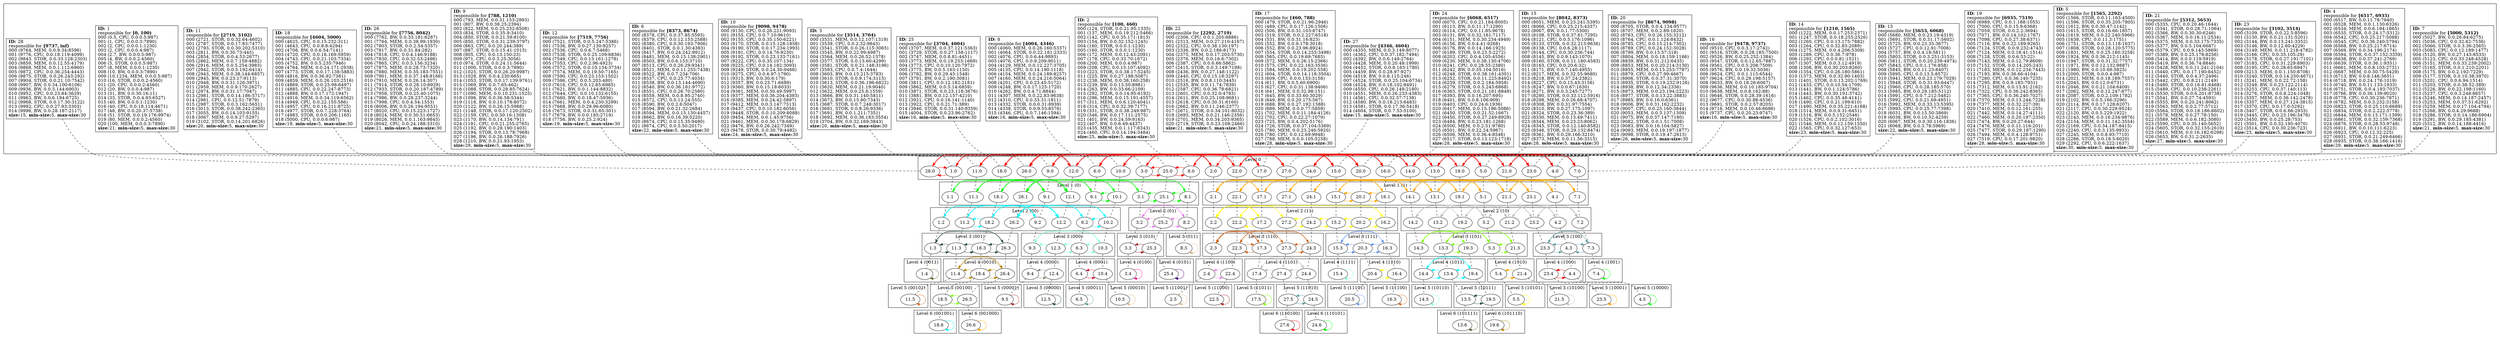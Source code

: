 strict
digraph SkipGraph {

	# vertical
	edge [dir=none style=dashed]
	subgraph {
		"1" -> "1.0" -> "1.1" -> "1.2" -> "1.3" -> "1.4"
		}
	subgraph {
		"2" -> "2.0" -> "2.1" -> "2.2" -> "2.3" -> "2.4" -> "2.5"
		}
	subgraph {
		"17" -> "17.0" -> "17.1" -> "17.2" -> "17.3" -> "17.4" -> "17.5"
		}
	subgraph {
		"9" -> "9.0" -> "9.1" -> "9.2" -> "9.3" -> "9.4" -> "9.5"
		}
	subgraph {
		"14" -> "14.0" -> "14.1" -> "14.2" -> "14.3" -> "14.4" -> "14.5"
		}
	subgraph {
		"5" -> "5.0" -> "5.1" -> "5.2" -> "5.3" -> "5.4" -> "5.5"
		}
	subgraph {
		"22" -> "22.0" -> "22.1" -> "22.2" -> "22.3" -> "22.4" -> "22.5"
		}
	subgraph {
		"11" -> "11.0" -> "11.1" -> "11.2" -> "11.3" -> "11.4" -> "11.5"
		}
	subgraph {
		"23" -> "23.0" -> "23.1" -> "23.2" -> "23.3" -> "23.4" -> "23.5"
		}
	subgraph {
		"3" -> "3.0" -> "3.1" -> "3.2" -> "3.3" -> "3.4"
		}
	subgraph {
		"25" -> "25.0" -> "25.1" -> "25.2" -> "25.3" -> "25.4"
		}
	subgraph {
		"8" -> "8.0" -> "8.1" -> "8.2" -> "8.3"
		}
	subgraph {
		"27" -> "27.0" -> "27.1" -> "27.2" -> "27.3" -> "27.4" -> "27.5" -> "27.6"
		}
	subgraph {
		"18" -> "18.0" -> "18.1" -> "18.2" -> "18.3" -> "18.4" -> "18.5" -> "18.6"
		}
	subgraph {
		"7" -> "7.0" -> "7.1" -> "7.2" -> "7.3" -> "7.4"
		}
	subgraph {
		"21" -> "21.0" -> "21.1" -> "21.2" -> "21.3" -> "21.4" -> "21.5"
		}
	subgraph {
		"13" -> "13.0" -> "13.1" -> "13.2" -> "13.3" -> "13.4" -> "13.5" -> "13.6"
		}
	subgraph {
		"24" -> "24.0" -> "24.1" -> "24.2" -> "24.3" -> "24.4" -> "24.5" -> "24.6"
		}
	subgraph {
		"4" -> "4.0" -> "4.1" -> "4.2" -> "4.3" -> "4.4" -> "4.5"
		}
	subgraph {
		"19" -> "19.0" -> "19.1" -> "19.2" -> "19.3" -> "19.4" -> "19.5" -> "19.6"
		}
	subgraph {
		"12" -> "12.0" -> "12.1" -> "12.2" -> "12.3" -> "12.4" -> "12.5"
		}
	subgraph {
		"26" -> "26.0" -> "26.1" -> "26.2" -> "26.3" -> "26.4" -> "26.5" -> "26.6"
		}
	subgraph {
		"15" -> "15.0" -> "15.1" -> "15.2" -> "15.3" -> "15.4"
		}
	subgraph {
		"6" -> "6.0" -> "6.1" -> "6.2" -> "6.3" -> "6.4" -> "6.5"
		}
	subgraph {
		"20" -> "20.0" -> "20.1" -> "20.2" -> "20.3" -> "20.4" -> "20.5"
		}
	subgraph {
		"10" -> "10.0" -> "10.1" -> "10.2" -> "10.3" -> "10.4" -> "10.5"
		}
	subgraph {
		"16" -> "16.0" -> "16.1" -> "16.2" -> "16.3" -> "16.4" -> "16.5"
		}
	subgraph {
		"28" -> "28.0"
		}

	# horizontal
	edge [dir=forward, style=solid]
	subgraph cluster_content {
		rank = same
		"1" [shape=box, label=
			<
				<B>ID:</B> 1<BR ALIGN="LEFT"/>
				responsible for <B>[0, 100)</B><BR ALIGN="LEFT"/>
				000 (0.5, CPU, 0.0.0.5:987)<BR ALIGN="LEFT"/>
				001 (1, CPU, 0.0.0.3:7890)<BR ALIGN="LEFT"/>
				002 (2, CPU, 0.0.0.1:1230)<BR ALIGN="LEFT"/>
				003 (2, CPU, 0.0.0.4:987)<BR ALIGN="LEFT"/>
				004 (2.7, BW, 0.0.0.5:987)<BR ALIGN="LEFT"/>
				005 (4, BW, 0.0.0.2:4560)<BR ALIGN="LEFT"/>
				006 (5, STOR, 0.0.0.5:987)<BR ALIGN="LEFT"/>
				007 (8, MEM, 0.0.0.1:1230)<BR ALIGN="LEFT"/>
				008 (10, BW, 0.0.0.3:7890)<BR ALIGN="LEFT"/>
				009 (10.1234, MEM, 0.0.0.5:987)<BR ALIGN="LEFT"/>
				010 (16, STOR, 0.0.0.2:4560)<BR ALIGN="LEFT"/>
				011 (20, CPU, 0.0.0.2:4560)<BR ALIGN="LEFT"/>
				012 (20, BW, 0.0.0.4:987)<BR ALIGN="LEFT"/>
				013 (31, BW, 0.0.30.16:11)<BR ALIGN="LEFT"/>
				014 (33, STOR, 0.0.4.93:6527)<BR ALIGN="LEFT"/>
				015 (40, BW, 0.0.0.1:1230)<BR ALIGN="LEFT"/>
				016 (40, CPU, 0.0.18.114:4671)<BR ALIGN="LEFT"/>
				017 (48, BW, 0.0.20.37:5738)<BR ALIGN="LEFT"/>
				018 (51, STOR, 0.0.19.176:9974)<BR ALIGN="LEFT"/>
				019 (80, MEM, 0.0.0.2:4560)<BR ALIGN="LEFT"/>
				020 (100, MEM, 0.0.0.3:7890)<BR ALIGN="LEFT"/>
			<B>size:</B>21, <B>min-size:</B>5, <B>max-size:</B>30<BR ALIGN="LEFT"/>			>]
		"2" [shape=box, label=
			<
				<B>ID:</B> 2<BR ALIGN="LEFT"/>
				responsible for <B>[100, 460)</B><BR ALIGN="LEFT"/>
				000 (124, STOR, 0.0.21.95:1335)<BR ALIGN="LEFT"/>
				001 (137, MEM, 0.0.19.212:5466)<BR ALIGN="LEFT"/>
				002 (142, CPU, 0.0.35.171:1813)<BR ALIGN="LEFT"/>
				003 (154, BW, 0.0.32.152:1245)<BR ALIGN="LEFT"/>
				004 (160, STOR, 0.0.0.1:1230)<BR ALIGN="LEFT"/>
				005 (160, STOR, 0.0.0.1:1230)<BR ALIGN="LEFT"/>
				006 (172, MEM, 0.0.12.43:2091)<BR ALIGN="LEFT"/>
				007 (178, CPU, 0.0.33.70:1672)<BR ALIGN="LEFT"/>
				008 (200, MEM, 0.0.0.4:987)<BR ALIGN="LEFT"/>
				009 (208, CPU, 0.0.15.107:4092)<BR ALIGN="LEFT"/>
				010 (223, STOR, 0.0.38.17:5245)<BR ALIGN="LEFT"/>
				011 (225, BW, 0.0.27.198:5087)<BR ALIGN="LEFT"/>
				012 (238, MEM, 0.0.38.160:258)<BR ALIGN="LEFT"/>
				013 (239, BW, 0.0.13.50:8981)<BR ALIGN="LEFT"/>
				014 (263, BW, 0.0.33.66:2109)<BR ALIGN="LEFT"/>
				015 (292, STOR, 0.0.14.95:6192)<BR ALIGN="LEFT"/>
				016 (296, MEM, 0.0.15.191:4557)<BR ALIGN="LEFT"/>
				017 (311, MEM, 0.0.6.120:4041)<BR ALIGN="LEFT"/>
				018 (314, CPU, 0.0.32.39:7177)<BR ALIGN="LEFT"/>
				019 (331, STOR, 0.0.38.249:987)<BR ALIGN="LEFT"/>
				020 (346, BW, 0.0.17.111:2575)<BR ALIGN="LEFT"/>
				021 (401, BW, 0.0.24.59:9163)<BR ALIGN="LEFT"/>
				022 (407, BW, 0.0.6.49:4437)<BR ALIGN="LEFT"/>
				023 (435, MEM, 0.0.1.117:8343)<BR ALIGN="LEFT"/>
				024 (460, CPU, 0.0.14.194:3484)<BR ALIGN="LEFT"/>
			<B>size:</B>25, <B>min-size:</B>5, <B>max-size:</B>30<BR ALIGN="LEFT"/>			>]
		"17" [shape=box, label=
			<
				<B>ID:</B> 17<BR ALIGN="LEFT"/>
				responsible for <B>[460, 788)</B><BR ALIGN="LEFT"/>
				000 (479, STOR, 0.0.21.96:2946)<BR ALIGN="LEFT"/>
				001 (489, CPU, 0.0.17.126:1506)<BR ALIGN="LEFT"/>
				002 (506, BW, 0.0.31.103:8747)<BR ALIGN="LEFT"/>
				003 (519, STOR, 0.0.2.227:6518)<BR ALIGN="LEFT"/>
				004 (531, BW, 0.0.31.16:823)<BR ALIGN="LEFT"/>
				005 (552, BW, 0.0.9.178:3018)<BR ALIGN="LEFT"/>
				006 (552, BW, 0.0.23.96:8924)<BR ALIGN="LEFT"/>
				007 (554, STOR, 0.0.14.253:3496)<BR ALIGN="LEFT"/>
				008 (565, CPU, 0.0.19.69:7685)<BR ALIGN="LEFT"/>
				009 (572, MEM, 0.0.26.15:2366)<BR ALIGN="LEFT"/>
				010 (575, CPU, 0.0.22.163:3536)<BR ALIGN="LEFT"/>
				011 (584, MEM, 0.0.19.202:558)<BR ALIGN="LEFT"/>
				012 (604, STOR, 0.0.14.118:3504)<BR ALIGN="LEFT"/>
				013 (609, CPU, 0.0.0.133:3158)<BR ALIGN="LEFT"/>
				014 (611, BW, 0.0.5.60:6900)<BR ALIGN="LEFT"/>
				015 (627, CPU, 0.0.31.138:9406)<BR ALIGN="LEFT"/>
				016 (641, MEM, 0.0.32.98:151)<BR ALIGN="LEFT"/>
				017 (645, BW, 0.0.33.60:3029)<BR ALIGN="LEFT"/>
				018 (649, BW, 0.0.20.175:567)<BR ALIGN="LEFT"/>
				019 (688, BW, 0.0.27.192:1588)<BR ALIGN="LEFT"/>
				020 (689, MEM, 0.0.0.77:5859)<BR ALIGN="LEFT"/>
				021 (702, MEM, 0.0.11.184:4126)<BR ALIGN="LEFT"/>
				022 (702, CPU, 0.0.22.27:1079)<BR ALIGN="LEFT"/>
				023 (725, BW, 0.0.4.202:5176)<BR ALIGN="LEFT"/>
				024 (726, STOR, 0.0.37.104:5369)<BR ALIGN="LEFT"/>
				025 (780, MEM, 0.0.23.246:5920)<BR ALIGN="LEFT"/>
				026 (780, CPU, 0.0.12.69:9948)<BR ALIGN="LEFT"/>
				027 (788, MEM, 0.0.0.105:5258)<BR ALIGN="LEFT"/>
			<B>size:</B>28, <B>min-size:</B>5, <B>max-size:</B>30<BR ALIGN="LEFT"/>			>]
		"9" [shape=box, label=
			<
				<B>ID:</B> 9<BR ALIGN="LEFT"/>
				responsible for <B>[788, 1210)</B><BR ALIGN="LEFT"/>
				000 (793, MEM, 0.0.31.153:2993)<BR ALIGN="LEFT"/>
				001 (807, BW, 0.0.38.25:2394)<BR ALIGN="LEFT"/>
				002 (822, MEM, 0.0.25.232:8508)<BR ALIGN="LEFT"/>
				003 (834, STOR, 0.0.35.9:3410)<BR ALIGN="LEFT"/>
				004 (850, STOR, 0.0.21.59:8100)<BR ALIGN="LEFT"/>
				005 (850, STOR, 0.0.31.239:3797)<BR ALIGN="LEFT"/>
				006 (863, CPU, 0.0.20.244:389)<BR ALIGN="LEFT"/>
				007 (887, STOR, 0.0.15.41:1015)<BR ALIGN="LEFT"/>
				008 (905, CPU, 0.0.13.150:23)<BR ALIGN="LEFT"/>
				009 (971, CPU, 0.0.3.25:3056)<BR ALIGN="LEFT"/>
				010 (974, STOR, 0.0.24.11:5644)<BR ALIGN="LEFT"/>
				011 (1000, STOR, 0.0.0.3:7890)<BR ALIGN="LEFT"/>
				012 (1025, STOR, 0.0.26.20:9987)<BR ALIGN="LEFT"/>
				013 (1028, BW, 0.0.4.230:665)<BR ALIGN="LEFT"/>
				014 (1053, STOR, 0.0.17.139:9761)<BR ALIGN="LEFT"/>
				015 (1069, BW, 0.0.7.65:462)<BR ALIGN="LEFT"/>
				016 (1088, STOR, 0.0.28.85:7624)<BR ALIGN="LEFT"/>
				017 (1090, MEM, 0.0.10.231:1525)<BR ALIGN="LEFT"/>
				018 (1096, BW, 0.0.36.58:5344)<BR ALIGN="LEFT"/>
				019 (1118, BW, 0.0.10.178:8072)<BR ALIGN="LEFT"/>
				020 (1122, BW, 0.0.26.15:5988)<BR ALIGN="LEFT"/>
				021 (1148, STOR, 0.0.17.120:2502)<BR ALIGN="LEFT"/>
				022 (1159, CPU, 0.0.30.16:1308)<BR ALIGN="LEFT"/>
				023 (1170, BW, 0.0.14.134:791)<BR ALIGN="LEFT"/>
				024 (1181, CPU, 0.0.21.255:2765)<BR ALIGN="LEFT"/>
				025 (1192, BW, 0.0.28.190:1403)<BR ALIGN="LEFT"/>
				026 (1194, STOR, 0.0.13.78:7968)<BR ALIGN="LEFT"/>
				027 (1196, BW, 0.0.26.188:7926)<BR ALIGN="LEFT"/>
				028 (1210, BW, 0.0.21.93:1953)<BR ALIGN="LEFT"/>
			<B>size:</B>29, <B>min-size:</B>5, <B>max-size:</B>30<BR ALIGN="LEFT"/>			>]
		"14" [shape=box, label=
			<
				<B>ID:</B> 14<BR ALIGN="LEFT"/>
				responsible for <B>[1210, 1565)</B><BR ALIGN="LEFT"/>
				000 (1222, MEM, 0.0.17.253:2371)<BR ALIGN="LEFT"/>
				001 (1247, STOR, 0.0.18.255:2526)<BR ALIGN="LEFT"/>
				002 (1260, CPU, 0.0.13.175:7882)<BR ALIGN="LEFT"/>
				003 (1264, CPU, 0.0.32.83:2089)<BR ALIGN="LEFT"/>
				004 (1275, MEM, 0.0.4.206:5309)<BR ALIGN="LEFT"/>
				005 (1289, CPU, 0.0.36.7:978)<BR ALIGN="LEFT"/>
				006 (1293, CPU, 0.0.0.81:1521)<BR ALIGN="LEFT"/>
				007 (1307, MEM, 0.0.3.12:4919)<BR ALIGN="LEFT"/>
				008 (1308, BW, 0.0.30.203:8260)<BR ALIGN="LEFT"/>
				009 (1354, CPU, 0.0.26.180:5861)<BR ALIGN="LEFT"/>
				010 (1373, MEM, 0.0.32.90:1403)<BR ALIGN="LEFT"/>
				011 (1401, STOR, 0.0.13.202:1769)<BR ALIGN="LEFT"/>
				012 (1433, CPU, 0.0.10.54:1709)<BR ALIGN="LEFT"/>
				013 (1441, BW, 0.0.1.124:5786)<BR ALIGN="LEFT"/>
				014 (1443, BW, 0.0.30.191:3742)<BR ALIGN="LEFT"/>
				015 (1462, CPU, 0.0.35.48:4141)<BR ALIGN="LEFT"/>
				016 (1490, CPU, 0.0.21.199:610)<BR ALIGN="LEFT"/>
				017 (1490, MEM, 0.0.35.221:4168)<BR ALIGN="LEFT"/>
				018 (1514, MEM, 0.0.9.31:6451)<BR ALIGN="LEFT"/>
				019 (1516, BW, 0.0.5.152:2546)<BR ALIGN="LEFT"/>
				020 (1526, CPU, 0.0.2.102:3016)<BR ALIGN="LEFT"/>
				021 (1546, MEM, 0.0.12.159:1550)<BR ALIGN="LEFT"/>
				022 (1565, CPU, 0.0.32.127:653)<BR ALIGN="LEFT"/>
			<B>size:</B>23, <B>min-size:</B>5, <B>max-size:</B>30<BR ALIGN="LEFT"/>			>]
		"5" [shape=box, label=
			<
				<B>ID:</B> 5<BR ALIGN="LEFT"/>
				responsible for <B>[1565, 2292)</B><BR ALIGN="LEFT"/>
				000 (1566, STOR, 0.0.11.163:4500)<BR ALIGN="LEFT"/>
				001 (1596, STOR, 0.0.35.205:7805)<BR ALIGN="LEFT"/>
				002 (1612, BW, 0.0.30.47:1142)<BR ALIGN="LEFT"/>
				003 (1615, STOR, 0.0.16.66:1857)<BR ALIGN="LEFT"/>
				004 (1619, MEM, 0.0.22.240:5966)<BR ALIGN="LEFT"/>
				005 (1638, CPU, 0.0.11.3:1751)<BR ALIGN="LEFT"/>
				006 (1751, STOR, 0.0.13.118:1637)<BR ALIGN="LEFT"/>
				007 (1808, STOR, 0.0.28.120:5775)<BR ALIGN="LEFT"/>
				008 (1831, MEM, 0.0.25.180:3258)<BR ALIGN="LEFT"/>
				009 (1924, BW, 0.0.36.212:1145)<BR ALIGN="LEFT"/>
				010 (1947, STOR, 0.0.31.32:7757)<BR ALIGN="LEFT"/>
				011 (1971, BW, 0.0.12.132:9887)<BR ALIGN="LEFT"/>
				012 (1980, BW, 0.0.10.68:5825)<BR ALIGN="LEFT"/>
				013 (2000, STOR, 0.0.0.4:987)<BR ALIGN="LEFT"/>
				014 (2021, MEM, 0.0.18.189:7557)<BR ALIGN="LEFT"/>
				015 (2045, BW, 0.0.12.0:6731)<BR ALIGN="LEFT"/>
				016 (2046, BW, 0.0.21.104:6409)<BR ALIGN="LEFT"/>
				017 (2062, MEM, 0.0.12.247:877)<BR ALIGN="LEFT"/>
				018 (2087, STOR, 0.0.2.109:1782)<BR ALIGN="LEFT"/>
				019 (2102, BW, 0.0.5.166:3296)<BR ALIGN="LEFT"/>
				020 (2114, BW, 0.0.17.128:6207)<BR ALIGN="LEFT"/>
				021 (2117, CPU, 0.0.30.229:9524)<BR ALIGN="LEFT"/>
				022 (2120, BW, 0.0.5.229:1922)<BR ALIGN="LEFT"/>
				023 (2143, MEM, 0.0.16.234:9876)<BR ALIGN="LEFT"/>
				024 (2154, MEM, 0.0.11.142:3554)<BR ALIGN="LEFT"/>
				025 (2169, CPU, 0.0.34.187:8415)<BR ALIGN="LEFT"/>
				026 (2240, CPU, 0.0.3.135:9933)<BR ALIGN="LEFT"/>
				027 (2245, MEM, 0.0.8.93:7710)<BR ALIGN="LEFT"/>
				028 (2286, STOR, 0.0.18.5:6020)<BR ALIGN="LEFT"/>
				029 (2292, CPU, 0.0.6.222:1637)<BR ALIGN="LEFT"/>
			<B>size:</B>30, <B>min-size:</B>5, <B>max-size:</B>30<BR ALIGN="LEFT"/>			>]
		"22" [shape=box, label=
			<
				<B>ID:</B> 22<BR ALIGN="LEFT"/>
				responsible for <B>[2292, 2719)</B><BR ALIGN="LEFT"/>
				000 (2306, CPU, 0.0.1.205:8886)<BR ALIGN="LEFT"/>
				001 (2313, MEM, 0.0.27.210:4167)<BR ALIGN="LEFT"/>
				002 (2322, CPU, 0.0.38.130:197)<BR ALIGN="LEFT"/>
				003 (2336, BW, 0.0.2.186:8173)<BR ALIGN="LEFT"/>
				004 (2375, MEM, 0.0.17.203:5730)<BR ALIGN="LEFT"/>
				005 (2376, MEM, 0.0.16.6:7302)<BR ALIGN="LEFT"/>
				006 (2387, CPU, 0.0.6.66:5862)<BR ALIGN="LEFT"/>
				007 (2415, STOR, 0.0.3.149:7198)<BR ALIGN="LEFT"/>
				008 (2436, BW, 0.0.27.148:1122)<BR ALIGN="LEFT"/>
				009 (2440, CPU, 0.0.15.18:3297)<BR ALIGN="LEFT"/>
				010 (2516, BW, 0.0.8.110:3445)<BR ALIGN="LEFT"/>
				011 (2535, BW, 0.0.11.74:7839)<BR ALIGN="LEFT"/>
				012 (2587, CPU, 0.0.36.78:6821)<BR ALIGN="LEFT"/>
				013 (2601, CPU, 0.0.32.0:4783)<BR ALIGN="LEFT"/>
				014 (2611, BW, 0.0.25.108:9681)<BR ALIGN="LEFT"/>
				015 (2618, CPU, 0.0.30.31:6160)<BR ALIGN="LEFT"/>
				016 (2662, BW, 0.0.11.246:2377)<BR ALIGN="LEFT"/>
				017 (2671, STOR, 0.0.34.101:8032)<BR ALIGN="LEFT"/>
				018 (2693, MEM, 0.0.21.146:2356)<BR ALIGN="LEFT"/>
				019 (2701, MEM, 0.0.34.203:9365)<BR ALIGN="LEFT"/>
				020 (2719, STOR, 0.0.23.108:2466)<BR ALIGN="LEFT"/>
			<B>size:</B>21, <B>min-size:</B>5, <B>max-size:</B>30<BR ALIGN="LEFT"/>			>]
		"11" [shape=box, label=
			<
				<B>ID:</B> 11<BR ALIGN="LEFT"/>
				responsible for <B>[2719, 3102)</B><BR ALIGN="LEFT"/>
				000 (2721, STOR, 0.0.32.64:4602)<BR ALIGN="LEFT"/>
				001 (2787, STOR, 0.0.17.83:7477)<BR ALIGN="LEFT"/>
				002 (2793, STOR, 0.0.30.202:5310)<BR ALIGN="LEFT"/>
				003 (2811, BW, 0.0.30.73:445)<BR ALIGN="LEFT"/>
				004 (2854, STOR, 0.0.4.53:2677)<BR ALIGN="LEFT"/>
				005 (2862, MEM, 0.0.7.159:4882)<BR ALIGN="LEFT"/>
				006 (2916, MEM, 0.0.5.254:3983)<BR ALIGN="LEFT"/>
				007 (2942, STOR, 0.0.5.192:6414)<BR ALIGN="LEFT"/>
				008 (2943, MEM, 0.0.38.144:6857)<BR ALIGN="LEFT"/>
				009 (2945, BW, 0.0.23.17:9113)<BR ALIGN="LEFT"/>
				010 (2948, BW, 0.0.31.126:3971)<BR ALIGN="LEFT"/>
				011 (2959, MEM, 0.0.9.170:2627)<BR ALIGN="LEFT"/>
				012 (2974, BW, 0.0.31.17:7047)<BR ALIGN="LEFT"/>
				013 (2981, STOR, 0.0.14.186:5717)<BR ALIGN="LEFT"/>
				014 (2981, CPU, 0.0.12.51:7879)<BR ALIGN="LEFT"/>
				015 (2987, STOR, 0.0.3.162:5651)<BR ALIGN="LEFT"/>
				016 (3013, STOR, 0.0.38.242:2365)<BR ALIGN="LEFT"/>
				017 (3055, BW, 0.0.14.103:9155)<BR ALIGN="LEFT"/>
				018 (3067, MEM, 0.0.9.27:5297)<BR ALIGN="LEFT"/>
				019 (3102, STOR, 0.0.14.201:6826)<BR ALIGN="LEFT"/>
			<B>size:</B>20, <B>min-size:</B>5, <B>max-size:</B>30<BR ALIGN="LEFT"/>			>]
		"23" [shape=box, label=
			<
				<B>ID:</B> 23<BR ALIGN="LEFT"/>
				responsible for <B>[3102, 3514)</B><BR ALIGN="LEFT"/>
				000 (3109, STOR, 0.0.22.5:8596)<BR ALIGN="LEFT"/>
				001 (3130, BW, 0.0.21.131:5201)<BR ALIGN="LEFT"/>
				002 (3144, BW, 0.0.13.241:3352)<BR ALIGN="LEFT"/>
				003 (3146, BW, 0.0.12.60:4229)<BR ALIGN="LEFT"/>
				004 (3149, MEM, 0.0.11.218:4782)<BR ALIGN="LEFT"/>
				005 (3166, CPU, 0.0.35.105:29)<BR ALIGN="LEFT"/>
				006 (3178, STOR, 0.0.27.191:7101)<BR ALIGN="LEFT"/>
				007 (3183, CPU, 0.0.31.229:8903)<BR ALIGN="LEFT"/>
				008 (3195, CPU, 0.0.28.65:6947)<BR ALIGN="LEFT"/>
				009 (3213, MEM, 0.0.1.150:8706)<BR ALIGN="LEFT"/>
				010 (3240, STOR, 0.0.14.250:4671)<BR ALIGN="LEFT"/>
				011 (3241, MEM, 0.0.22.72:158)<BR ALIGN="LEFT"/>
				012 (3248, BW, 0.0.23.122:2114)<BR ALIGN="LEFT"/>
				013 (3253, CPU, 0.0.37.140:113)<BR ALIGN="LEFT"/>
				014 (3276, STOR, 0.0.8.224:1048)<BR ALIGN="LEFT"/>
				015 (3357, MEM, 0.0.36.142:2478)<BR ALIGN="LEFT"/>
				016 (3357, MEM, 0.0.27.124:3815)<BR ALIGN="LEFT"/>
				017 (3370, CPU, 0.0.17.0:5292)<BR ALIGN="LEFT"/>
				018 (3407, STOR, 0.0.6.66:2933)<BR ALIGN="LEFT"/>
				019 (3445, CPU, 0.0.23.196:3476)<BR ALIGN="LEFT"/>
				020 (3450, BW, 0.0.25.28:753)<BR ALIGN="LEFT"/>
				021 (3501, BW, 0.0.32.195:4070)<BR ALIGN="LEFT"/>
				022 (3514, CPU, 0.0.30.236:723)<BR ALIGN="LEFT"/>
			<B>size:</B>23, <B>min-size:</B>5, <B>max-size:</B>30<BR ALIGN="LEFT"/>			>]
		"3" [shape=box, label=
			<
				<B>ID:</B> 3<BR ALIGN="LEFT"/>
				responsible for <B>[3514, 3704)</B><BR ALIGN="LEFT"/>
				000 (3531, MEM, 0.0.12.107:1319)<BR ALIGN="LEFT"/>
				001 (3539, CPU, 0.0.2.32:9843)<BR ALIGN="LEFT"/>
				002 (3541, STOR, 0.0.26.115:3065)<BR ALIGN="LEFT"/>
				003 (3545, BW, 0.0.22.99:4987)<BR ALIGN="LEFT"/>
				004 (3564, MEM, 0.0.26.52:1378)<BR ALIGN="LEFT"/>
				005 (3577, STOR, 0.0.13.60:4299)<BR ALIGN="LEFT"/>
				006 (3581, STOR, 0.0.21.148:3196)<BR ALIGN="LEFT"/>
				007 (3593, CPU, 0.0.7.4:1644)<BR ALIGN="LEFT"/>
				008 (3603, BW, 0.0.15.215:3783)<BR ALIGN="LEFT"/>
				009 (3610, STOR, 0.0.9.174:3115)<BR ALIGN="LEFT"/>
				010 (3613, STOR, 0.0.36.196:6822)<BR ALIGN="LEFT"/>
				011 (3620, MEM, 0.0.21.19:9040)<BR ALIGN="LEFT"/>
				012 (3622, MEM, 0.0.25.8:1559)<BR ALIGN="LEFT"/>
				013 (3666, BW, 0.0.31.140:5811)<BR ALIGN="LEFT"/>
				014 (3673, BW, 0.0.15.80:7343)<BR ALIGN="LEFT"/>
				015 (3687, STOR, 0.0.7.248:3017)<BR ALIGN="LEFT"/>
				016 (3691, STOR, 0.0.8.26:9336)<BR ALIGN="LEFT"/>
				017 (3691, BW, 0.0.1.211:7351)<BR ALIGN="LEFT"/>
				018 (3692, MEM, 0.0.36.183:3554)<BR ALIGN="LEFT"/>
				019 (3704, BW, 0.0.32.169:3843)<BR ALIGN="LEFT"/>
			<B>size:</B>20, <B>min-size:</B>5, <B>max-size:</B>30<BR ALIGN="LEFT"/>			>]
		"25" [shape=box, label=
			<
				<B>ID:</B> 25<BR ALIGN="LEFT"/>
				responsible for <B>[3704, 4004)</B><BR ALIGN="LEFT"/>
				000 (3707, MEM, 0.0.37.121:5363)<BR ALIGN="LEFT"/>
				001 (3729, STOR, 0.0.27.158:1117)<BR ALIGN="LEFT"/>
				002 (3747, MEM, 0.0.8.81:4451)<BR ALIGN="LEFT"/>
				003 (3773, MEM, 0.0.19.253:1669)<BR ALIGN="LEFT"/>
				004 (3773, CPU, 0.0.10.120:7972)<BR ALIGN="LEFT"/>
				005 (3775, BW, 0.0.5.163:1150)<BR ALIGN="LEFT"/>
				006 (3782, BW, 0.0.29.45:1548)<BR ALIGN="LEFT"/>
				007 (3791, BW, 0.0.2.190:3081)<BR ALIGN="LEFT"/>
				008 (3811, CPU, 0.0.12.182:2181)<BR ALIGN="LEFT"/>
				009 (3862, MEM, 0.0.5.14:6859)<BR ALIGN="LEFT"/>
				010 (3871, STOR, 0.0.23.118:3676)<BR ALIGN="LEFT"/>
				011 (3881, BW, 0.0.12.157:4210)<BR ALIGN="LEFT"/>
				012 (3921, CPU, 0.0.16.141:1140)<BR ALIGN="LEFT"/>
				013 (3922, CPU, 0.0.21.71:389)<BR ALIGN="LEFT"/>
				014 (3946, STOR, 0.0.31.140:9359)<BR ALIGN="LEFT"/>
				015 (4004, STOR, 0.0.23.96:2762)<BR ALIGN="LEFT"/>
			<B>size:</B>16, <B>min-size:</B>5, <B>max-size:</B>30<BR ALIGN="LEFT"/>			>]
		"8" [shape=box, label=
			<
				<B>ID:</B> 8<BR ALIGN="LEFT"/>
				responsible for <B>[4004, 4346)</B><BR ALIGN="LEFT"/>
				000 (4060, MEM, 0.0.26.160:5337)<BR ALIGN="LEFT"/>
				001 (4064, STOR, 0.0.22.181:2333)<BR ALIGN="LEFT"/>
				002 (4076, CPU, 0.0.6.44:9893)<BR ALIGN="LEFT"/>
				003 (4076, CPU, 0.0.9.209:9011)<BR ALIGN="LEFT"/>
				004 (4129, MEM, 0.0.12.227:3705)<BR ALIGN="LEFT"/>
				005 (4135, CPU, 0.0.14.190:1118)<BR ALIGN="LEFT"/>
				006 (4154, MEM, 0.0.24.189:8257)<BR ALIGN="LEFT"/>
				007 (4160, MEM, 0.0.24.216:5064)<BR ALIGN="LEFT"/>
				008 (4201, CPU, 0.0.23.45:5172)<BR ALIGN="LEFT"/>
				009 (4248, BW, 0.0.17.125:1720)<BR ALIGN="LEFT"/>
				010 (4262, BW, 0.0.4.71:8844)<BR ALIGN="LEFT"/>
				011 (4307, MEM, 0.0.22.83:9638)<BR ALIGN="LEFT"/>
				012 (4310, CPU, 0.0.33.31:1811)<BR ALIGN="LEFT"/>
				013 (4332, STOR, 0.0.0.31:8939)<BR ALIGN="LEFT"/>
				014 (4338, STOR, 0.0.9.55:8576)<BR ALIGN="LEFT"/>
				015 (4346, CPU, 0.0.7.146:1594)<BR ALIGN="LEFT"/>
			<B>size:</B>16, <B>min-size:</B>5, <B>max-size:</B>30<BR ALIGN="LEFT"/>			>]
		"27" [shape=box, label=
			<
				<B>ID:</B> 27<BR ALIGN="LEFT"/>
				responsible for <B>[4346, 4604)</B><BR ALIGN="LEFT"/>
				000 (4355, MEM, 0.0.3.149:8077)<BR ALIGN="LEFT"/>
				001 (4362, CPU, 0.0.37.182:7494)<BR ALIGN="LEFT"/>
				002 (4392, BW, 0.0.6.149:2764)<BR ALIGN="LEFT"/>
				003 (4428, MEM, 0.0.20.48:1999)<BR ALIGN="LEFT"/>
				004 (4452, STOR, 0.0.8.163:1780)<BR ALIGN="LEFT"/>
				005 (4459, BW, 0.0.28.97:927)<BR ALIGN="LEFT"/>
				006 (4519, BW, 0.0.8.115:246)<BR ALIGN="LEFT"/>
				007 (4524, STOR, 0.0.25.104:6734)<BR ALIGN="LEFT"/>
				008 (4524, BW, 0.0.18.102:8491)<BR ALIGN="LEFT"/>
				009 (4550, CPU, 0.0.26.149:2180)<BR ALIGN="LEFT"/>
				010 (4551, MEM, 0.0.26.233:4383)<BR ALIGN="LEFT"/>
				011 (4561, CPU, 0.0.32.57:7138)<BR ALIGN="LEFT"/>
				012 (4580, BW, 0.0.18.213:6483)<BR ALIGN="LEFT"/>
				013 (4581, STOR, 0.0.17.36:5418)<BR ALIGN="LEFT"/>
				014 (4604, STOR, 0.0.7.53:5100)<BR ALIGN="LEFT"/>
			<B>size:</B>15, <B>min-size:</B>5, <B>max-size:</B>30<BR ALIGN="LEFT"/>			>]
		"18" [shape=box, label=
			<
				<B>ID:</B> 18<BR ALIGN="LEFT"/>
				responsible for <B>[4604, 5000)</B><BR ALIGN="LEFT"/>
				000 (4625, CPU, 0.0.15.232:311)<BR ALIGN="LEFT"/>
				001 (4643, CPU, 0.0.8.8:4294)<BR ALIGN="LEFT"/>
				002 (4708, BW, 0.0.6.54:7141)<BR ALIGN="LEFT"/>
				003 (4720, CPU, 0.0.16.169:5959)<BR ALIGN="LEFT"/>
				004 (4743, CPU, 0.0.21.103:7334)<BR ALIGN="LEFT"/>
				005 (4752, BW, 0.0.5.235:7946)<BR ALIGN="LEFT"/>
				006 (4764, MEM, 0.0.24.171:2938)<BR ALIGN="LEFT"/>
				007 (4773, STOR, 0.0.17.138:5883)<BR ALIGN="LEFT"/>
				008 (4816, BW, 0.0.36.92:7381)<BR ALIGN="LEFT"/>
				009 (4859, MEM, 0.0.26.103:2516)<BR ALIGN="LEFT"/>
				010 (4869, STOR, 0.0.25.98:6497)<BR ALIGN="LEFT"/>
				011 (4885, CPU, 0.0.22.247:8773)<BR ALIGN="LEFT"/>
				012 (4888, BW, 0.0.17.172:1947)<BR ALIGN="LEFT"/>
				013 (4916, MEM, 0.0.34.119:6562)<BR ALIGN="LEFT"/>
				014 (4949, CPU, 0.0.22.155:586)<BR ALIGN="LEFT"/>
				015 (4957, CPU, 0.0.16.211:8725)<BR ALIGN="LEFT"/>
				016 (4977, STOR, 0.0.7.228:3764)<BR ALIGN="LEFT"/>
				017 (4983, STOR, 0.0.0.206:1165)<BR ALIGN="LEFT"/>
				018 (5000, CPU, 0.0.0.6:987)<BR ALIGN="LEFT"/>
			<B>size:</B>19, <B>min-size:</B>5, <B>max-size:</B>30<BR ALIGN="LEFT"/>			>]
		"7" [shape=box, label=
			<
				<B>ID:</B> 7<BR ALIGN="LEFT"/>
				responsible for <B>[5000, 5312)</B><BR ALIGN="LEFT"/>
				000 (5027, BW, 0.0.26.84:6275)<BR ALIGN="LEFT"/>
				001 (5036, CPU, 0.0.32.62:7536)<BR ALIGN="LEFT"/>
				002 (5066, STOR, 0.0.3.36:2565)<BR ALIGN="LEFT"/>
				003 (5083, CPU, 0.0.12.189:1477)<BR ALIGN="LEFT"/>
				004 (5120, BW, 0.0.27.143:8533)<BR ALIGN="LEFT"/>
				005 (5123, CPU, 0.0.33.248:4528)<BR ALIGN="LEFT"/>
				006 (5151, MEM, 0.0.33.239:2002)<BR ALIGN="LEFT"/>
				007 (5165, STOR, 0.0.1.210:2201)<BR ALIGN="LEFT"/>
				008 (5175, BW, 0.0.2.192:7229)<BR ALIGN="LEFT"/>
				009 (5177, STOR, 0.0.10.38:3970)<BR ALIGN="LEFT"/>
				010 (5201, CPU, 0.0.6.94:1514)<BR ALIGN="LEFT"/>
				011 (5203, STOR, 0.0.38.52:389)<BR ALIGN="LEFT"/>
				012 (5226, BW, 0.0.22.198:1160)<BR ALIGN="LEFT"/>
				013 (5237, CPU, 0.0.3.248:8657)<BR ALIGN="LEFT"/>
				014 (5246, MEM, 0.0.14.187:2457)<BR ALIGN="LEFT"/>
				015 (5253, MEM, 0.0.37.51:6292)<BR ALIGN="LEFT"/>
				016 (5259, MEM, 0.0.17.104:4794)<BR ALIGN="LEFT"/>
				017 (5268, BW, 0.0.4.29:9688)<BR ALIGN="LEFT"/>
				018 (5286, STOR, 0.0.14.186:6904)<BR ALIGN="LEFT"/>
				019 (5291, BW, 0.0.29.185:4381)<BR ALIGN="LEFT"/>
				020 (5312, BW, 0.0.14.188:4416)<BR ALIGN="LEFT"/>
			<B>size:</B>21, <B>min-size:</B>5, <B>max-size:</B>30<BR ALIGN="LEFT"/>			>]
		"21" [shape=box, label=
			<
				<B>ID:</B> 21<BR ALIGN="LEFT"/>
				responsible for <B>[5312, 5653)</B><BR ALIGN="LEFT"/>
				000 (5335, CPU, 0.0.20.46:1644)<BR ALIGN="LEFT"/>
				001 (5341, STOR, 0.0.28.71:1064)<BR ALIGN="LEFT"/>
				002 (5366, BW, 0.0.30.30:6246)<BR ALIGN="LEFT"/>
				003 (5367, MEM, 0.0.16.11:2534)<BR ALIGN="LEFT"/>
				004 (5375, MEM, 0.0.33.175:7335)<BR ALIGN="LEFT"/>
				005 (5377, BW, 0.0.5.104:6687)<BR ALIGN="LEFT"/>
				006 (5379, CPU, 0.0.9.143:5869)<BR ALIGN="LEFT"/>
				007 (5389, BW, 0.0.25.178:8256)<BR ALIGN="LEFT"/>
				008 (5414, BW, 0.0.0.119:5919)<BR ALIGN="LEFT"/>
				009 (5419, BW, 0.0.36.74:8846)<BR ALIGN="LEFT"/>
				010 (5428, MEM, 0.0.11.241:2104)<BR ALIGN="LEFT"/>
				011 (5440, CPU, 0.0.17.190:8452)<BR ALIGN="LEFT"/>
				012 (5440, STOR, 0.0.4.37:2496)<BR ALIGN="LEFT"/>
				013 (5442, CPU, 0.0.8.211:2149)<BR ALIGN="LEFT"/>
				014 (5480, STOR, 0.0.16.81:6468)<BR ALIGN="LEFT"/>
				015 (5489, CPU, 0.0.10.238:2261)<BR ALIGN="LEFT"/>
				016 (5530, STOR, 0.0.6.201:8738)<BR ALIGN="LEFT"/>
				017 (5541, BW, 0.0.27.74:4593)<BR ALIGN="LEFT"/>
				018 (5555, BW, 0.0.20.241:8062)<BR ALIGN="LEFT"/>
				019 (5563, MEM, 0.0.2.77:5712)<BR ALIGN="LEFT"/>
				020 (5564, STOR, 0.0.18.186:8602)<BR ALIGN="LEFT"/>
				021 (5578, MEM, 0.0.27.78:150)<BR ALIGN="LEFT"/>
				022 (5589, MEM, 0.0.6.182:3080)<BR ALIGN="LEFT"/>
				023 (5590, CPU, 0.0.35.140:5652)<BR ALIGN="LEFT"/>
				024 (5605, STOR, 0.0.32.155:2610)<BR ALIGN="LEFT"/>
				025 (5610, MEM, 0.0.16.182:6298)<BR ALIGN="LEFT"/>
				026 (5653, BW, 0.0.31.2:2635)<BR ALIGN="LEFT"/>
			<B>size:</B>27, <B>min-size:</B>5, <B>max-size:</B>30<BR ALIGN="LEFT"/>			>]
		"13" [shape=box, label=
			<
				<B>ID:</B> 13<BR ALIGN="LEFT"/>
				responsible for <B>[5653, 6068)</B><BR ALIGN="LEFT"/>
				000 (5680, MEM, 0.0.23.19:4319)<BR ALIGN="LEFT"/>
				001 (5691, STOR, 0.0.31.17:5602)<BR ALIGN="LEFT"/>
				002 (5725, BW, 0.0.23.35:3677)<BR ALIGN="LEFT"/>
				003 (5727, CPU, 0.0.12.91:7006)<BR ALIGN="LEFT"/>
				004 (5757, BW, 0.0.4.18:5811)<BR ALIGN="LEFT"/>
				005 (5803, STOR, 0.0.3.251:3153)<BR ALIGN="LEFT"/>
				006 (5811, STOR, 0.0.20.239:4974)<BR ALIGN="LEFT"/>
				007 (5843, CPU, 0.0.1.176:858)<BR ALIGN="LEFT"/>
				008 (5845, BW, 0.0.11.23:8407)<BR ALIGN="LEFT"/>
				009 (5895, CPU, 0.0.13.5:8572)<BR ALIGN="LEFT"/>
				010 (5941, MEM, 0.0.23.179:7029)<BR ALIGN="LEFT"/>
				011 (5948, STOR, 0.0.31.93:6447)<BR ALIGN="LEFT"/>
				012 (5960, CPU, 0.0.28.185:570)<BR ALIGN="LEFT"/>
				013 (5985, BW, 0.0.29.185:5112)<BR ALIGN="LEFT"/>
				014 (5991, CPU, 0.0.7.212:5482)<BR ALIGN="LEFT"/>
				015 (5992, CPU, 0.0.21.69:4951)<BR ALIGN="LEFT"/>
				016 (5992, MEM, 0.0.33.13:5395)<BR ALIGN="LEFT"/>
				017 (5993, CPU, 0.0.25.77:7398)<BR ALIGN="LEFT"/>
				018 (6031, BW, 0.0.15.50:3869)<BR ALIGN="LEFT"/>
				019 (6038, BW, 0.0.10.52:4259)<BR ALIGN="LEFT"/>
				020 (6067, MEM, 0.0.30.116:1836)<BR ALIGN="LEFT"/>
				021 (6068, BW, 0.0.3.78:5969)<BR ALIGN="LEFT"/>
			<B>size:</B>22, <B>min-size:</B>5, <B>max-size:</B>30<BR ALIGN="LEFT"/>			>]
		"24" [shape=box, label=
			<
				<B>ID:</B> 24<BR ALIGN="LEFT"/>
				responsible for <B>[6068, 6517)</B><BR ALIGN="LEFT"/>
				000 (6070, CPU, 0.0.21.184:8005)<BR ALIGN="LEFT"/>
				001 (6113, BW, 0.0.11.17:1290)<BR ALIGN="LEFT"/>
				002 (6114, CPU, 0.0.11.85:9678)<BR ALIGN="LEFT"/>
				003 (6131, BW, 0.0.32.161:7117)<BR ALIGN="LEFT"/>
				004 (6151, MEM, 0.0.30.234:4949)<BR ALIGN="LEFT"/>
				005 (6156, BW, 0.0.4.41:9268)<BR ALIGN="LEFT"/>
				006 (6176, BW, 0.0.14.166:1925)<BR ALIGN="LEFT"/>
				007 (6189, STOR, 0.0.23.5:2272)<BR ALIGN="LEFT"/>
				008 (6203, CPU, 0.0.4.105:4556)<BR ALIGN="LEFT"/>
				009 (6230, MEM, 0.0.38.130:4706)<BR ALIGN="LEFT"/>
				010 (6241, CPU, 0.0.28.55:2380)<BR ALIGN="LEFT"/>
				011 (6242, BW, 0.0.35.104:5016)<BR ALIGN="LEFT"/>
				012 (6248, STOR, 0.0.38.161:4301)<BR ALIGN="LEFT"/>
				013 (6252, STOR, 0.0.11.225:8492)<BR ALIGN="LEFT"/>
				014 (6259, STOR, 0.0.2.184:5958)<BR ALIGN="LEFT"/>
				015 (6279, STOR, 0.0.5.243:6868)<BR ALIGN="LEFT"/>
				016 (6363, STOR, 0.0.21.161:8849)<BR ALIGN="LEFT"/>
				017 (6393, BW, 0.0.16.207:695)<BR ALIGN="LEFT"/>
				018 (6401, BW, 0.0.8.106:909)<BR ALIGN="LEFT"/>
				019 (6403, CPU, 0.0.24.6:1936)<BR ALIGN="LEFT"/>
				020 (6417, MEM, 0.0.15.196:5086)<BR ALIGN="LEFT"/>
				021 (6450, STOR, 0.0.21.52:1667)<BR ALIGN="LEFT"/>
				022 (6450, STOR, 0.0.27.249:8929)<BR ALIGN="LEFT"/>
				023 (6484, BW, 0.0.23.181:1268)<BR ALIGN="LEFT"/>
				024 (6500, MEM, 0.0.2.51:9780)<BR ALIGN="LEFT"/>
				025 (6501, BW, 0.0.22.24:5967)<BR ALIGN="LEFT"/>
				026 (6506, MEM, 0.0.36.4:8546)<BR ALIGN="LEFT"/>
				027 (6517, STOR, 0.0.13.123:1718)<BR ALIGN="LEFT"/>
			<B>size:</B>28, <B>min-size:</B>5, <B>max-size:</B>30<BR ALIGN="LEFT"/>			>]
		"4" [shape=box, label=
			<
				<B>ID:</B> 4<BR ALIGN="LEFT"/>
				responsible for <B>[6517, 6935)</B><BR ALIGN="LEFT"/>
				000 (6517, BW, 0.0.11.78:7940)<BR ALIGN="LEFT"/>
				001 (6528, MEM, 0.0.1.130:6326)<BR ALIGN="LEFT"/>
				002 (6534, MEM, 0.0.6.194:1865)<BR ALIGN="LEFT"/>
				003 (6535, STOR, 0.0.24.17:5312)<BR ALIGN="LEFT"/>
				004 (6542, CPU, 0.0.25.217:5088)<BR ALIGN="LEFT"/>
				005 (6545, CPU, 0.0.36.240:5794)<BR ALIGN="LEFT"/>
				006 (6568, BW, 0.0.25.217:6714)<BR ALIGN="LEFT"/>
				007 (6569, BW, 0.0.34.196:2174)<BR ALIGN="LEFT"/>
				008 (6594, STOR, 0.0.37.152:3359)<BR ALIGN="LEFT"/>
				009 (6638, BW, 0.0.37.241:2769)<BR ALIGN="LEFT"/>
				010 (6639, STOR, 0.0.36.1:9351)<BR ALIGN="LEFT"/>
				011 (6661, MEM, 0.0.8.103:2731)<BR ALIGN="LEFT"/>
				012 (6687, MEM, 0.0.30.75:5429)<BR ALIGN="LEFT"/>
				013 (6713, BW, 0.0.8.146:3651)<BR ALIGN="LEFT"/>
				014 (6718, BW, 0.0.24.176:1019)<BR ALIGN="LEFT"/>
				015 (6740, BW, 0.0.11.133:1933)<BR ALIGN="LEFT"/>
				016 (6751, STOR, 0.0.4.193:7037)<BR ALIGN="LEFT"/>
				017 (6766, BW, 0.0.36.139:9020)<BR ALIGN="LEFT"/>
				018 (6778, CPU, 0.0.30.236:7871)<BR ALIGN="LEFT"/>
				019 (6782, MEM, 0.0.3.232:3158)<BR ALIGN="LEFT"/>
				020 (6823, STOR, 0.0.25.110:6689)<BR ALIGN="LEFT"/>
				021 (6834, STOR, 0.0.2.222:5778)<BR ALIGN="LEFT"/>
				022 (6844, MEM, 0.0.13.171:1399)<BR ALIGN="LEFT"/>
				023 (6861, STOR, 0.0.32.159:7368)<BR ALIGN="LEFT"/>
				024 (6876, STOR, 0.0.28.53:9748)<BR ALIGN="LEFT"/>
				025 (6911, BW, 0.0.10.111:6223)<BR ALIGN="LEFT"/>
				026 (6923, CPU, 0.0.12.32:225)<BR ALIGN="LEFT"/>
				027 (6931, STOR, 0.0.21.249:6466)<BR ALIGN="LEFT"/>
				028 (6935, STOR, 0.0.38.166:1416)<BR ALIGN="LEFT"/>
			<B>size:</B>29, <B>min-size:</B>5, <B>max-size:</B>30<BR ALIGN="LEFT"/>			>]
		"19" [shape=box, label=
			<
				<B>ID:</B> 19<BR ALIGN="LEFT"/>
				responsible for <B>[6935, 7519)</B><BR ALIGN="LEFT"/>
				000 (6989, CPU, 0.0.1.188:1055)<BR ALIGN="LEFT"/>
				001 (7000, CPU, 0.0.15.9:6368)<BR ALIGN="LEFT"/>
				002 (7059, STOR, 0.0.2.2:3694)<BR ALIGN="LEFT"/>
				003 (7071, BW, 0.0.14.102:1767)<BR ALIGN="LEFT"/>
				004 (7098, CPU, 0.0.27.38:6371)<BR ALIGN="LEFT"/>
				005 (7116, BW, 0.0.22.189:9265)<BR ALIGN="LEFT"/>
				006 (7124, STOR, 0.0.9.232:4743)<BR ALIGN="LEFT"/>
				007 (7124, MEM, 0.0.18.41:1514)<BR ALIGN="LEFT"/>
				008 (7128, STOR, 0.0.6.53:22)<BR ALIGN="LEFT"/>
				009 (7143, MEM, 0.0.12.79:8609)<BR ALIGN="LEFT"/>
				010 (7152, STOR, 0.0.14.205:243)<BR ALIGN="LEFT"/>
				011 (7183, MEM, 0.0.12.234:7443)<BR ALIGN="LEFT"/>
				012 (7193, BW, 0.0.36.66:4104)<BR ALIGN="LEFT"/>
				013 (7280, CPU, 0.0.36.140:7235)<BR ALIGN="LEFT"/>
				014 (7295, BW, 0.0.9.183:7931)<BR ALIGN="LEFT"/>
				015 (7312, MEM, 0.0.13.91:2162)<BR ALIGN="LEFT"/>
				016 (7322, CPU, 0.0.36.242:8365)<BR ALIGN="LEFT"/>
				017 (7365, CPU, 0.0.36.240:7027)<BR ALIGN="LEFT"/>
				018 (7370, MEM, 0.0.13.244:7228)<BR ALIGN="LEFT"/>
				019 (7377, MEM, 0.0.32.227:39)<BR ALIGN="LEFT"/>
				020 (7410, MEM, 0.0.12.161:255)<BR ALIGN="LEFT"/>
				021 (7442, MEM, 0.0.14.27:4111)<BR ALIGN="LEFT"/>
				022 (7460, MEM, 0.0.20.197:2350)<BR ALIGN="LEFT"/>
				023 (7474, BW, 0.0.20.27:644)<BR ALIGN="LEFT"/>
				024 (7476, MEM, 0.0.11.116:201)<BR ALIGN="LEFT"/>
				025 (7477, STOR, 0.0.29.187:1290)<BR ALIGN="LEFT"/>
				026 (7494, MEM, 0.0.4.128:9751)<BR ALIGN="LEFT"/>
				027 (7519, CPU, 0.0.17.201:9820)<BR ALIGN="LEFT"/>
			<B>size:</B>28, <B>min-size:</B>5, <B>max-size:</B>30<BR ALIGN="LEFT"/>			>]
		"12" [shape=box, label=
			<
				<B>ID:</B> 12<BR ALIGN="LEFT"/>
				responsible for <B>[7519, 7756)</B><BR ALIGN="LEFT"/>
				000 (7521, STOR, 0.0.5.247:5386)<BR ALIGN="LEFT"/>
				001 (7536, BW, 0.0.27.130:9257)<BR ALIGN="LEFT"/>
				002 (7536, CPU, 0.0.6.7:5468)<BR ALIGN="LEFT"/>
				003 (7538, STOR, 0.0.25.109:6836)<BR ALIGN="LEFT"/>
				004 (7549, CPU, 0.0.13.161:1278)<BR ALIGN="LEFT"/>
				005 (7553, CPU, 0.0.2.96:4923)<BR ALIGN="LEFT"/>
				006 (7572, STOR, 0.0.10.134:3734)<BR ALIGN="LEFT"/>
				007 (7574, MEM, 0.0.19.50:7165)<BR ALIGN="LEFT"/>
				008 (7590, CPU, 0.0.23.153:1502)<BR ALIGN="LEFT"/>
				009 (7596, CPU, 0.0.5.203:480)<BR ALIGN="LEFT"/>
				010 (7616, CPU, 0.0.12.85:6985)<BR ALIGN="LEFT"/>
				011 (7621, BW, 0.0.1.144:8832)<BR ALIGN="LEFT"/>
				012 (7644, CPU, 0.0.10.132:6155)<BR ALIGN="LEFT"/>
				013 (7660, BW, 0.0.18.47:5936)<BR ALIGN="LEFT"/>
				014 (7661, MEM, 0.0.4.230:3299)<BR ALIGN="LEFT"/>
				015 (7668, BW, 0.0.29.96:6080)<BR ALIGN="LEFT"/>
				016 (7673, STOR, 0.0.31.65:301)<BR ALIGN="LEFT"/>
				017 (7679, BW, 0.0.0.185:2719)<BR ALIGN="LEFT"/>
				018 (7756, BW, 0.0.25.2:924)<BR ALIGN="LEFT"/>
			<B>size:</B>19, <B>min-size:</B>5, <B>max-size:</B>30<BR ALIGN="LEFT"/>			>]
		"26" [shape=box, label=
			<
				<B>ID:</B> 26<BR ALIGN="LEFT"/>
				responsible for <B>[7756, 8042)</B><BR ALIGN="LEFT"/>
				000 (7762, BW, 0.0.33.181:6287)<BR ALIGN="LEFT"/>
				001 (7764, MEM, 0.0.38.99:1930)<BR ALIGN="LEFT"/>
				002 (7803, STOR, 0.0.2.54:5357)<BR ALIGN="LEFT"/>
				003 (7817, BW, 0.0.31.84:282)<BR ALIGN="LEFT"/>
				004 (7818, CPU, 0.0.4.146:9188)<BR ALIGN="LEFT"/>
				005 (7830, CPU, 0.0.32.53:2496)<BR ALIGN="LEFT"/>
				006 (7865, CPU, 0.0.5.156:3234)<BR ALIGN="LEFT"/>
				007 (7875, MEM, 0.0.28.73:7320)<BR ALIGN="LEFT"/>
				008 (7880, MEM, 0.0.35.183:7551)<BR ALIGN="LEFT"/>
				009 (7901, MEM, 0.0.37.148:8166)<BR ALIGN="LEFT"/>
				010 (7910, MEM, 0.0.26.14:307)<BR ALIGN="LEFT"/>
				011 (7914, STOR, 0.0.28.10:8929)<BR ALIGN="LEFT"/>
				012 (7933, STOR, 0.0.20.187:4789)<BR ALIGN="LEFT"/>
				013 (7958, STOR, 0.0.25.40:1075)<BR ALIGN="LEFT"/>
				014 (7986, BW, 0.0.28.237:3244)<BR ALIGN="LEFT"/>
				015 (7998, CPU, 0.0.4.54:1553)<BR ALIGN="LEFT"/>
				016 (8006, BW, 0.0.26.194:9551)<BR ALIGN="LEFT"/>
				017 (8020, CPU, 0.0.15.223:1727)<BR ALIGN="LEFT"/>
				018 (8024, MEM, 0.0.30.51:6653)<BR ALIGN="LEFT"/>
				019 (8026, MEM, 0.0.1.163:9845)<BR ALIGN="LEFT"/>
				020 (8042, CPU, 0.0.24.188:3310)<BR ALIGN="LEFT"/>
			<B>size:</B>21, <B>min-size:</B>5, <B>max-size:</B>30<BR ALIGN="LEFT"/>			>]
		"15" [shape=box, label=
			<
				<B>ID:</B> 15<BR ALIGN="LEFT"/>
				responsible for <B>[8042, 8373)</B><BR ALIGN="LEFT"/>
				000 (8051, MEM, 0.0.23.241:5395)<BR ALIGN="LEFT"/>
				001 (8066, CPU, 0.0.25.215:4337)<BR ALIGN="LEFT"/>
				002 (8067, BW, 0.0.1.77:5300)<BR ALIGN="LEFT"/>
				003 (8108, STOR, 0.0.37.61:7295)<BR ALIGN="LEFT"/>
				004 (8121, CPU, 0.0.5.176:1096)<BR ALIGN="LEFT"/>
				005 (8133, STOR, 0.0.32.213:9636)<BR ALIGN="LEFT"/>
				006 (8138, CPU, 0.0.6.28:1117)<BR ALIGN="LEFT"/>
				007 (8144, CPU, 0.0.30.236:744)<BR ALIGN="LEFT"/>
				008 (8145, BW, 0.0.9.143:1070)<BR ALIGN="LEFT"/>
				009 (8160, STOR, 0.0.11.180:4583)<BR ALIGN="LEFT"/>
				010 (8163, CPU, 0.0.20.6:32)<BR ALIGN="LEFT"/>
				011 (8171, BW, 0.0.7.140:4955)<BR ALIGN="LEFT"/>
				012 (8217, MEM, 0.0.32.55:9680)<BR ALIGN="LEFT"/>
				013 (8218, BW, 0.0.37.24:2382)<BR ALIGN="LEFT"/>
				014 (8227, CPU, 0.0.15.43:3156)<BR ALIGN="LEFT"/>
				015 (8247, BW, 0.0.0.67:1630)<BR ALIGN="LEFT"/>
				016 (8271, BW, 0.0.3.245:7277)<BR ALIGN="LEFT"/>
				017 (8290, STOR, 0.0.33.112:5916)<BR ALIGN="LEFT"/>
				018 (8298, MEM, 0.0.26.68:4707)<BR ALIGN="LEFT"/>
				019 (8308, BW, 0.0.31.97:7554)<BR ALIGN="LEFT"/>
				020 (8310, BW, 0.0.27.175:1097)<BR ALIGN="LEFT"/>
				021 (8324, STOR, 0.0.23.36:389)<BR ALIGN="LEFT"/>
				022 (8330, MEM, 0.0.13.49:7411)<BR ALIGN="LEFT"/>
				023 (8344, MEM, 0.0.23.23:8062)<BR ALIGN="LEFT"/>
				024 (8345, STOR, 0.0.12.140:8582)<BR ALIGN="LEFT"/>
				025 (8346, STOR, 0.0.29.132:8474)<BR ALIGN="LEFT"/>
				026 (8361, BW, 0.0.29.166:3210)<BR ALIGN="LEFT"/>
				027 (8373, MEM, 0.0.11.56:3315)<BR ALIGN="LEFT"/>
			<B>size:</B>28, <B>min-size:</B>5, <B>max-size:</B>30<BR ALIGN="LEFT"/>			>]
		"6" [shape=box, label=
			<
				<B>ID:</B> 6<BR ALIGN="LEFT"/>
				responsible for <B>[8373, 8674)</B><BR ALIGN="LEFT"/>
				000 (8378, CPU, 0.0.37.85:5593)<BR ALIGN="LEFT"/>
				001 (8379, CPU, 0.0.12.153:2588)<BR ALIGN="LEFT"/>
				002 (8380, CPU, 0.0.30.193:7906)<BR ALIGN="LEFT"/>
				003 (8401, STOR, 0.0.1.30:4383)<BR ALIGN="LEFT"/>
				004 (8417, BW, 0.0.24.242:9912)<BR ALIGN="LEFT"/>
				005 (8481, MEM, 0.0.15.138:2901)<BR ALIGN="LEFT"/>
				006 (8503, BW, 0.0.6.153:3710)<BR ALIGN="LEFT"/>
				007 (8513, CPU, 0.0.26.29:9341)<BR ALIGN="LEFT"/>
				008 (8521, MEM, 0.0.11.255:7438)<BR ALIGN="LEFT"/>
				009 (8522, BW, 0.0.7.234:706)<BR ALIGN="LEFT"/>
				010 (8537, CPU, 0.0.25.77:4034)<BR ALIGN="LEFT"/>
				011 (8538, BW, 0.0.13.144:4690)<BR ALIGN="LEFT"/>
				012 (8540, BW, 0.0.36.181:9772)<BR ALIGN="LEFT"/>
				013 (8551, CPU, 0.0.26.70:2580)<BR ALIGN="LEFT"/>
				014 (8559, MEM, 0.0.8.95:2740)<BR ALIGN="LEFT"/>
				015 (8572, CPU, 0.0.13.24:555)<BR ALIGN="LEFT"/>
				016 (8590, BW, 0.0.2.6:5047)<BR ALIGN="LEFT"/>
				017 (8594, BW, 0.0.21.32:2684)<BR ALIGN="LEFT"/>
				018 (8594, MEM, 0.0.15.130:4457)<BR ALIGN="LEFT"/>
				019 (8662, BW, 0.0.16.39:5220)<BR ALIGN="LEFT"/>
				020 (8674, CPU, 0.0.15.35:9490)<BR ALIGN="LEFT"/>
				021 (8674, CPU, 0.0.5.50:2017)<BR ALIGN="LEFT"/>
			<B>size:</B>22, <B>min-size:</B>5, <B>max-size:</B>30<BR ALIGN="LEFT"/>			>]
		"20" [shape=box, label=
			<
				<B>ID:</B> 20<BR ALIGN="LEFT"/>
				responsible for <B>[8674, 9098)</B><BR ALIGN="LEFT"/>
				000 (8705, STOR, 0.0.4.134:9577)<BR ALIGN="LEFT"/>
				001 (8707, MEM, 0.0.2.89:1620)<BR ALIGN="LEFT"/>
				002 (8763, CPU, 0.0.26.155:3212)<BR ALIGN="LEFT"/>
				003 (8764, CPU, 0.0.1.124:8432)<BR ALIGN="LEFT"/>
				004 (8785, CPU, 0.0.15.214:7302)<BR ALIGN="LEFT"/>
				005 (8789, CPU, 0.0.24.152:3028)<BR ALIGN="LEFT"/>
				006 (8799, BW, 0.0.13.57:318)<BR ALIGN="LEFT"/>
				007 (8804, MEM, 0.0.18.159:1166)<BR ALIGN="LEFT"/>
				008 (8839, BW, 0.0.31.212:6435)<BR ALIGN="LEFT"/>
				009 (8853, MEM, 0.0.20.214:3130)<BR ALIGN="LEFT"/>
				010 (8855, MEM, 0.0.15.253:7787)<BR ALIGN="LEFT"/>
				011 (8879, CPU, 0.0.27.99:4667)<BR ALIGN="LEFT"/>
				012 (8906, STOR, 0.0.37.31:3070)<BR ALIGN="LEFT"/>
				013 (8935, STOR, 0.0.19.232:9126)<BR ALIGN="LEFT"/>
				014 (8938, BW, 0.0.12.34:2336)<BR ALIGN="LEFT"/>
				015 (8973, MEM, 0.0.23.194:2223)<BR ALIGN="LEFT"/>
				016 (8977, STOR, 0.0.13.22:3883)<BR ALIGN="LEFT"/>
				017 (8985, BW, 0.0.16.0:6361)<BR ALIGN="LEFT"/>
				018 (9006, BW, 0.0.31.162:2232)<BR ALIGN="LEFT"/>
				019 (9007, CPU, 0.0.25.160:3844)<BR ALIGN="LEFT"/>
				020 (9053, MEM, 0.0.3.137:1309)<BR ALIGN="LEFT"/>
				021 (9075, BW, 0.0.37.147:7180)<BR ALIGN="LEFT"/>
				022 (9082, STOR, 0.0.1.51:7008)<BR ALIGN="LEFT"/>
				023 (9083, BW, 0.0.16.104:5827)<BR ALIGN="LEFT"/>
				024 (9093, MEM, 0.0.19.197:1877)<BR ALIGN="LEFT"/>
				025 (9098, STOR, 0.0.19.47:2615)<BR ALIGN="LEFT"/>
			<B>size:</B>26, <B>min-size:</B>5, <B>max-size:</B>30<BR ALIGN="LEFT"/>			>]
		"10" [shape=box, label=
			<
				<B>ID:</B> 10<BR ALIGN="LEFT"/>
				responsible for <B>[9098, 9478)</B><BR ALIGN="LEFT"/>
				000 (9130, CPU, 0.0.26.221:9093)<BR ALIGN="LEFT"/>
				001 (9155, CPU, 0.0.7.10:9610)<BR ALIGN="LEFT"/>
				002 (9155, CPU, 0.0.35.150:6221)<BR ALIGN="LEFT"/>
				003 (9170, STOR, 0.0.15.128:1858)<BR ALIGN="LEFT"/>
				004 (9190, STOR, 0.0.17.234:1993)<BR ALIGN="LEFT"/>
				005 (9191, CPU, 0.0.14.76:9230)<BR ALIGN="LEFT"/>
				006 (9192, STOR, 0.0.23.133:7161)<BR ALIGN="LEFT"/>
				007 (9222, CPU, 0.0.35.107:134)<BR ALIGN="LEFT"/>
				008 (9225, CPU, 0.0.14.182:3093)<BR ALIGN="LEFT"/>
				009 (9249, STOR, 0.0.24.30:9466)<BR ALIGN="LEFT"/>
				010 (9275, CPU, 0.0.6.97:1790)<BR ALIGN="LEFT"/>
				011 (9315, BW, 0.0.30.6:179)<BR ALIGN="LEFT"/>
				012 (9357, BW, 0.0.23.71:6689)<BR ALIGN="LEFT"/>
				013 (9360, BW, 0.0.15.18:6033)<BR ALIGN="LEFT"/>
				014 (9361, MEM, 0.0.30.49:5997)<BR ALIGN="LEFT"/>
				015 (9377, MEM, 0.0.36.204:4393)<BR ALIGN="LEFT"/>
				016 (9385, MEM, 0.0.24.42:5897)<BR ALIGN="LEFT"/>
				017 (9412, MEM, 0.0.3.147:7513)<BR ALIGN="LEFT"/>
				018 (9437, CPU, 0.0.10.182:6056)<BR ALIGN="LEFT"/>
				019 (9448, STOR, 0.0.10.209:8088)<BR ALIGN="LEFT"/>
				020 (9454, MEM, 0.0.1.45:9756)<BR ALIGN="LEFT"/>
				021 (9461, MEM, 0.0.30.178:6829)<BR ALIGN="LEFT"/>
				022 (9476, BW, 0.0.26.242:7349)<BR ALIGN="LEFT"/>
				023 (9478, STOR, 0.0.30.79:4482)<BR ALIGN="LEFT"/>
			<B>size:</B>24, <B>min-size:</B>5, <B>max-size:</B>30<BR ALIGN="LEFT"/>			>]
		"16" [shape=box, label=
			<
				<B>ID:</B> 16<BR ALIGN="LEFT"/>
				responsible for <B>[9478, 9737)</B><BR ALIGN="LEFT"/>
				000 (9510, CPU, 0.0.3.17:2742)<BR ALIGN="LEFT"/>
				001 (9516, STOR, 0.0.28.185:7500)<BR ALIGN="LEFT"/>
				002 (9526, BW, 0.0.25.252:1384)<BR ALIGN="LEFT"/>
				003 (9547, STOR, 0.0.12.65:7887)<BR ALIGN="LEFT"/>
				004 (9561, CPU, 0.0.5.208:7509)<BR ALIGN="LEFT"/>
				005 (9576, BW, 0.0.19.32:5036)<BR ALIGN="LEFT"/>
				006 (9624, CPU, 0.0.1.115:6544)<BR ALIGN="LEFT"/>
				007 (9624, CPU, 0.0.29.198:5157)<BR ALIGN="LEFT"/>
				008 (9633, BW, 0.0.18.26:6067)<BR ALIGN="LEFT"/>
				009 (9636, MEM, 0.0.10.185:9704)<BR ALIGN="LEFT"/>
				010 (9638, MEM, 0.0.8.162:88)<BR ALIGN="LEFT"/>
				011 (9646, STOR, 0.0.28.39:1616)<BR ALIGN="LEFT"/>
				012 (9677, CPU, 0.0.30.88:4536)<BR ALIGN="LEFT"/>
				013 (9691, STOR, 0.0.2.57:8205)<BR ALIGN="LEFT"/>
				014 (9716, MEM, 0.0.10.46:6686)<BR ALIGN="LEFT"/>
				015 (9737, CPU, 0.0.20.23:9747)<BR ALIGN="LEFT"/>
			<B>size:</B>16, <B>min-size:</B>5, <B>max-size:</B>30<BR ALIGN="LEFT"/>			>]
		"28" [shape=box, label=
			<
				<B>ID:</B> 28<BR ALIGN="LEFT"/>
				responsible for <B>[9737, inf)</B><BR ALIGN="LEFT"/>
				000 (9764, MEM, 0.0.9.34:8596)<BR ALIGN="LEFT"/>
				001 (9776, CPU, 0.0.18.119:4099)<BR ALIGN="LEFT"/>
				002 (9843, STOR, 0.0.33.128:2303)<BR ALIGN="LEFT"/>
				003 (9859, MEM, 0.0.12.55:4179)<BR ALIGN="LEFT"/>
				004 (9868, MEM, 0.0.1.112:6960)<BR ALIGN="LEFT"/>
				005 (9872, CPU, 0.0.36.254:4443)<BR ALIGN="LEFT"/>
				006 (9875, STOR, 0.0.26.243:292)<BR ALIGN="LEFT"/>
				007 (9904, STOR, 0.0.21.10:7542)<BR ALIGN="LEFT"/>
				008 (9907, BW, 0.0.34.100:6106)<BR ALIGN="LEFT"/>
				009 (9936, BW, 0.0.3.144:6903)<BR ALIGN="LEFT"/>
				010 (9952, CPU, 0.0.23.84:3629)<BR ALIGN="LEFT"/>
				011 (9963, BW, 0.0.6.194:6725)<BR ALIGN="LEFT"/>
				012 (9968, STOR, 0.0.17.30:3122)<BR ALIGN="LEFT"/>
				013 (9992, CPU, 0.0.27.93:3303)<BR ALIGN="LEFT"/>
				014 (9996, BW, 0.0.28.187:2117)<BR ALIGN="LEFT"/>
			<B>size:</B>15, <B>min-size:</B>5, <B>max-size:</B>30<BR ALIGN="LEFT"/>			>]
	}

	edge [color=red]
	subgraph cluster_1 {
		rank = same
		label = "Level 0"
		subgraph {
			"1.0" -> "2.0"
			"1.0" -> "28.0"
		}
		subgraph {
			"2.0" -> "17.0"
			"2.0" -> "1.0"
		}
		subgraph {
			"17.0" -> "9.0"
			"17.0" -> "2.0"
		}
		subgraph {
			"9.0" -> "14.0"
			"9.0" -> "17.0"
		}
		subgraph {
			"14.0" -> "5.0"
			"14.0" -> "9.0"
		}
		subgraph {
			"5.0" -> "22.0"
			"5.0" -> "14.0"
		}
		subgraph {
			"22.0" -> "11.0"
			"22.0" -> "5.0"
		}
		subgraph {
			"11.0" -> "23.0"
			"11.0" -> "22.0"
		}
		subgraph {
			"23.0" -> "3.0"
			"23.0" -> "11.0"
		}
		subgraph {
			"3.0" -> "25.0"
			"3.0" -> "23.0"
		}
		subgraph {
			"25.0" -> "8.0"
			"25.0" -> "3.0"
		}
		subgraph {
			"8.0" -> "27.0"
			"8.0" -> "25.0"
		}
		subgraph {
			"27.0" -> "18.0"
			"27.0" -> "8.0"
		}
		subgraph {
			"18.0" -> "7.0"
			"18.0" -> "27.0"
		}
		subgraph {
			"7.0" -> "21.0"
			"7.0" -> "18.0"
		}
		subgraph {
			"21.0" -> "13.0"
			"21.0" -> "7.0"
		}
		subgraph {
			"13.0" -> "24.0"
			"13.0" -> "21.0"
		}
		subgraph {
			"24.0" -> "4.0"
			"24.0" -> "13.0"
		}
		subgraph {
			"4.0" -> "19.0"
			"4.0" -> "24.0"
		}
		subgraph {
			"19.0" -> "12.0"
			"19.0" -> "4.0"
		}
		subgraph {
			"12.0" -> "26.0"
			"12.0" -> "19.0"
		}
		subgraph {
			"26.0" -> "15.0"
			"26.0" -> "12.0"
		}
		subgraph {
			"15.0" -> "6.0"
			"15.0" -> "26.0"
		}
		subgraph {
			"6.0" -> "20.0"
			"6.0" -> "15.0"
		}
		subgraph {
			"20.0" -> "10.0"
			"20.0" -> "6.0"
		}
		subgraph {
			"10.0" -> "16.0"
			"10.0" -> "20.0"
		}
		subgraph {
			"16.0" -> "28.0"
			"16.0" -> "10.0"
		}
		subgraph {
			"28.0" -> "1.0"
			"28.0" -> "16.0"
		}
	}

	edge [color=green]
	subgraph cluster_10 {
		rank = same
		label = "Level 1 (0)"
		subgraph {
			"1.1" -> "9.1"
			"1.1" -> "10.1"
		}
		subgraph {
			"9.1" -> "11.1"
			"9.1" -> "1.1"
		}
		subgraph {
			"11.1" -> "3.1"
			"11.1" -> "9.1"
		}
		subgraph {
			"3.1" -> "25.1"
			"3.1" -> "11.1"
		}
		subgraph {
			"25.1" -> "8.1"
			"25.1" -> "3.1"
		}
		subgraph {
			"8.1" -> "18.1"
			"8.1" -> "25.1"
		}
		subgraph {
			"18.1" -> "12.1"
			"18.1" -> "8.1"
		}
		subgraph {
			"12.1" -> "26.1"
			"12.1" -> "18.1"
		}
		subgraph {
			"26.1" -> "6.1"
			"26.1" -> "12.1"
		}
		subgraph {
			"6.1" -> "10.1"
			"6.1" -> "26.1"
		}
		subgraph {
			"10.1" -> "1.1"
			"10.1" -> "6.1"
		}
	}

	edge [color=cyan]
	subgraph cluster_100 {
		rank = same
		label = "Level 2 (00)"
		subgraph {
			"1.2" -> "9.2"
			"1.2" -> "10.2"
		}
		subgraph {
			"9.2" -> "11.2"
			"9.2" -> "1.2"
		}
		subgraph {
			"11.2" -> "18.2"
			"11.2" -> "9.2"
		}
		subgraph {
			"18.2" -> "12.2"
			"18.2" -> "11.2"
		}
		subgraph {
			"12.2" -> "26.2"
			"12.2" -> "18.2"
		}
		subgraph {
			"26.2" -> "6.2"
			"26.2" -> "12.2"
		}
		subgraph {
			"6.2" -> "10.2"
			"6.2" -> "26.2"
		}
		subgraph {
			"10.2" -> "1.2"
			"10.2" -> "6.2"
		}
	}

	edge [color=aquamarine]
	subgraph cluster_1000 {
		rank = same
		label = "Level 3 (000)"
		subgraph {
			"9.3" -> "12.3"
			"9.3" -> "10.3"
		}
		subgraph {
			"12.3" -> "6.3"
			"12.3" -> "9.3"
		}
		subgraph {
			"6.3" -> "10.3"
			"6.3" -> "12.3"
		}
		subgraph {
			"10.3" -> "9.3"
			"10.3" -> "6.3"
		}
	}

	edge [color=cornsilk4]
	subgraph cluster_10000 {
		rank = same
		label = "Level 4 (0000)"
		subgraph {
			"9.4" -> "12.4"
			"9.4" -> "12.4"
		}
		subgraph {
			"12.4" -> "9.4"
			"12.4" -> "9.4"
		}
	}

	edge [color=darkslategray]
	subgraph cluster_100000 {
		rank = same
		label = "Level 5 (00000)"
		subgraph {
			"12.5" -> "12.5"
			"12.5" -> "12.5"
		}
	}

	edge [color=brown]
	subgraph cluster_100001 {
		rank = same
		label = "Level 5 (00001)"
		subgraph {
			"9.5" -> "9.5"
			"9.5" -> "9.5"
		}
	}

	edge [color=crimson]
	subgraph cluster_10001 {
		rank = same
		label = "Level 4 (0001)"
		subgraph {
			"6.4" -> "10.4"
			"6.4" -> "10.4"
		}
		subgraph {
			"10.4" -> "6.4"
			"10.4" -> "6.4"
		}
	}

	edge [color=burlywood]
	subgraph cluster_100010 {
		rank = same
		label = "Level 5 (00010)"
		subgraph {
			"10.5" -> "10.5"
			"10.5" -> "10.5"
		}
	}

	edge [color=cadetblue]
	subgraph cluster_100011 {
		rank = same
		label = "Level 5 (00011)"
		subgraph {
			"6.5" -> "6.5"
			"6.5" -> "6.5"
		}
	}

	edge [color=darkslategray]
	subgraph cluster_1001 {
		rank = same
		label = "Level 3 (001)"
		subgraph {
			"1.3" -> "11.3"
			"1.3" -> "26.3"
		}
		subgraph {
			"11.3" -> "18.3"
			"11.3" -> "1.3"
		}
		subgraph {
			"18.3" -> "26.3"
			"18.3" -> "11.3"
		}
		subgraph {
			"26.3" -> "1.3"
			"26.3" -> "18.3"
		}
	}

	edge [color=darkgoldenrod]
	subgraph cluster_10010 {
		rank = same
		label = "Level 4 (0010)"
		subgraph {
			"11.4" -> "18.4"
			"11.4" -> "26.4"
		}
		subgraph {
			"18.4" -> "26.4"
			"18.4" -> "11.4"
		}
		subgraph {
			"26.4" -> "11.4"
			"26.4" -> "18.4"
		}
	}

	edge [color=chartreuse]
	subgraph cluster_100100 {
		rank = same
		label = "Level 5 (00100)"
		subgraph {
			"18.5" -> "26.5"
			"18.5" -> "26.5"
		}
		subgraph {
			"26.5" -> "18.5"
			"26.5" -> "18.5"
		}
	}

	edge [color=orange]
	subgraph cluster_1001000 {
		rank = same
		label = "Level 6 (001000)"
		subgraph {
			"26.6" -> "26.6"
			"26.6" -> "26.6"
		}
	}

	edge [color=cyan]
	subgraph cluster_1001001 {
		rank = same
		label = "Level 6 (001001)"
		subgraph {
			"18.6" -> "18.6"
			"18.6" -> "18.6"
		}
	}

	edge [color=chocolate]
	subgraph cluster_100101 {
		rank = same
		label = "Level 5 (00101)"
		subgraph {
			"11.5" -> "11.5"
			"11.5" -> "11.5"
		}
	}

	edge [color=darkolivegreen]
	subgraph cluster_10011 {
		rank = same
		label = "Level 4 (0011)"
		subgraph {
			"1.4" -> "1.4"
			"1.4" -> "1.4"
		}
	}

	edge [color=violet]
	subgraph cluster_101 {
		rank = same
		label = "Level 2 (01)"
		subgraph {
			"3.2" -> "25.2"
			"3.2" -> "8.2"
		}
		subgraph {
			"25.2" -> "8.2"
			"25.2" -> "3.2"
		}
		subgraph {
			"8.2" -> "3.2"
			"8.2" -> "25.2"
		}
	}

	edge [color=brown]
	subgraph cluster_1010 {
		rank = same
		label = "Level 3 (010)"
		subgraph {
			"3.3" -> "25.3"
			"3.3" -> "25.3"
		}
		subgraph {
			"25.3" -> "3.3"
			"25.3" -> "3.3"
		}
	}

	edge [color=deeppink]
	subgraph cluster_10100 {
		rank = same
		label = "Level 4 (0100)"
		subgraph {
			"3.4" -> "3.4"
			"3.4" -> "3.4"
		}
	}

	edge [color=indigo]
	subgraph cluster_10101 {
		rank = same
		label = "Level 4 (0101)"
		subgraph {
			"25.4" -> "25.4"
			"25.4" -> "25.4"
		}
	}

	edge [color=burlywood]
	subgraph cluster_1011 {
		rank = same
		label = "Level 3 (011)"
		subgraph {
			"8.3" -> "8.3"
			"8.3" -> "8.3"
		}
	}

	edge [color=orange]
	subgraph cluster_11 {
		rank = same
		label = "Level 1 (1)"
		subgraph {
			"2.1" -> "17.1"
			"2.1" -> "16.1"
		}
		subgraph {
			"17.1" -> "14.1"
			"17.1" -> "2.1"
		}
		subgraph {
			"14.1" -> "5.1"
			"14.1" -> "17.1"
		}
		subgraph {
			"5.1" -> "22.1"
			"5.1" -> "14.1"
		}
		subgraph {
			"22.1" -> "23.1"
			"22.1" -> "5.1"
		}
		subgraph {
			"23.1" -> "27.1"
			"23.1" -> "22.1"
		}
		subgraph {
			"27.1" -> "7.1"
			"27.1" -> "23.1"
		}
		subgraph {
			"7.1" -> "21.1"
			"7.1" -> "27.1"
		}
		subgraph {
			"21.1" -> "13.1"
			"21.1" -> "7.1"
		}
		subgraph {
			"13.1" -> "24.1"
			"13.1" -> "21.1"
		}
		subgraph {
			"24.1" -> "4.1"
			"24.1" -> "13.1"
		}
		subgraph {
			"4.1" -> "19.1"
			"4.1" -> "24.1"
		}
		subgraph {
			"19.1" -> "15.1"
			"19.1" -> "4.1"
		}
		subgraph {
			"15.1" -> "20.1"
			"15.1" -> "19.1"
		}
		subgraph {
			"20.1" -> "16.1"
			"20.1" -> "15.1"
		}
		subgraph {
			"16.1" -> "2.1"
			"16.1" -> "20.1"
		}
	}

	edge [color=grey]
	subgraph cluster_110 {
		rank = same
		label = "Level 2 (10)"
		subgraph {
			"14.2" -> "5.2"
			"14.2" -> "19.2"
		}
		subgraph {
			"5.2" -> "23.2"
			"5.2" -> "14.2"
		}
		subgraph {
			"23.2" -> "7.2"
			"23.2" -> "5.2"
		}
		subgraph {
			"7.2" -> "21.2"
			"7.2" -> "23.2"
		}
		subgraph {
			"21.2" -> "13.2"
			"21.2" -> "7.2"
		}
		subgraph {
			"13.2" -> "4.2"
			"13.2" -> "21.2"
		}
		subgraph {
			"4.2" -> "19.2"
			"4.2" -> "13.2"
		}
		subgraph {
			"19.2" -> "14.2"
			"19.2" -> "4.2"
		}
	}

	edge [color=cadetblue]
	subgraph cluster_1100 {
		rank = same
		label = "Level 3 (100)"
		subgraph {
			"23.3" -> "7.3"
			"23.3" -> "4.3"
		}
		subgraph {
			"7.3" -> "4.3"
			"7.3" -> "23.3"
		}
		subgraph {
			"4.3" -> "23.3"
			"4.3" -> "7.3"
		}
	}

	edge [color=red]
	subgraph cluster_11000 {
		rank = same
		label = "Level 4 (1000)"
		subgraph {
			"23.4" -> "4.4"
			"23.4" -> "4.4"
		}
		subgraph {
			"4.4" -> "23.4"
			"4.4" -> "23.4"
		}
	}

	edge [color=green]
	subgraph cluster_110000 {
		rank = same
		label = "Level 5 (10000)"
		subgraph {
			"4.5" -> "4.5"
			"4.5" -> "4.5"
		}
	}

	edge [color=orange]
	subgraph cluster_110001 {
		rank = same
		label = "Level 5 (10001)"
		subgraph {
			"23.5" -> "23.5"
			"23.5" -> "23.5"
		}
	}

	edge [color=green]
	subgraph cluster_11001 {
		rank = same
		label = "Level 4 (1001)"
		subgraph {
			"7.4" -> "7.4"
			"7.4" -> "7.4"
		}
	}

	edge [color=chartreuse]
	subgraph cluster_1101 {
		rank = same
		label = "Level 3 (101)"
		subgraph {
			"14.3" -> "5.3"
			"14.3" -> "19.3"
		}
		subgraph {
			"5.3" -> "21.3"
			"5.3" -> "14.3"
		}
		subgraph {
			"21.3" -> "13.3"
			"21.3" -> "5.3"
		}
		subgraph {
			"13.3" -> "19.3"
			"13.3" -> "21.3"
		}
		subgraph {
			"19.3" -> "14.3"
			"19.3" -> "13.3"
		}
	}

	edge [color=orange]
	subgraph cluster_11010 {
		rank = same
		label = "Level 4 (1010)"
		subgraph {
			"5.4" -> "21.4"
			"5.4" -> "21.4"
		}
		subgraph {
			"21.4" -> "5.4"
			"21.4" -> "5.4"
		}
	}

	edge [color=grey]
	subgraph cluster_110100 {
		rank = same
		label = "Level 5 (10100)"
		subgraph {
			"21.5" -> "21.5"
			"21.5" -> "21.5"
		}
	}

	edge [color=yellow]
	subgraph cluster_110101 {
		rank = same
		label = "Level 5 (10101)"
		subgraph {
			"5.5" -> "5.5"
			"5.5" -> "5.5"
		}
	}

	edge [color=cyan]
	subgraph cluster_11011 {
		rank = same
		label = "Level 4 (1011)"
		subgraph {
			"14.4" -> "13.4"
			"14.4" -> "19.4"
		}
		subgraph {
			"13.4" -> "19.4"
			"13.4" -> "14.4"
		}
		subgraph {
			"19.4" -> "14.4"
			"19.4" -> "13.4"
		}
	}

	edge [color=aquamarine]
	subgraph cluster_110110 {
		rank = same
		label = "Level 5 (10110)"
		subgraph {
			"14.5" -> "14.5"
			"14.5" -> "14.5"
		}
	}

	edge [color=darkslategray]
	subgraph cluster_110111 {
		rank = same
		label = "Level 5 (10111)"
		subgraph {
			"13.5" -> "19.5"
			"13.5" -> "19.5"
		}
		subgraph {
			"19.5" -> "13.5"
			"19.5" -> "13.5"
		}
	}

	edge [color=darkgoldenrod]
	subgraph cluster_1101110 {
		rank = same
		label = "Level 6 (101110)"
		subgraph {
			"19.6" -> "19.6"
			"19.6" -> "19.6"
		}
	}

	edge [color=darkolivegreen]
	subgraph cluster_1101111 {
		rank = same
		label = "Level 6 (101111)"
		subgraph {
			"13.6" -> "13.6"
			"13.6" -> "13.6"
		}
	}

	edge [color=yellow]
	subgraph cluster_111 {
		rank = same
		label = "Level 2 (11)"
		subgraph {
			"2.2" -> "17.2"
			"2.2" -> "16.2"
		}
		subgraph {
			"17.2" -> "22.2"
			"17.2" -> "2.2"
		}
		subgraph {
			"22.2" -> "27.2"
			"22.2" -> "17.2"
		}
		subgraph {
			"27.2" -> "24.2"
			"27.2" -> "22.2"
		}
		subgraph {
			"24.2" -> "15.2"
			"24.2" -> "27.2"
		}
		subgraph {
			"15.2" -> "20.2"
			"15.2" -> "24.2"
		}
		subgraph {
			"20.2" -> "16.2"
			"20.2" -> "15.2"
		}
		subgraph {
			"16.2" -> "2.2"
			"16.2" -> "20.2"
		}
	}

	edge [color=chocolate]
	subgraph cluster_1110 {
		rank = same
		label = "Level 3 (110)"
		subgraph {
			"2.3" -> "17.3"
			"2.3" -> "24.3"
		}
		subgraph {
			"17.3" -> "22.3"
			"17.3" -> "2.3"
		}
		subgraph {
			"22.3" -> "27.3"
			"22.3" -> "17.3"
		}
		subgraph {
			"27.3" -> "24.3"
			"27.3" -> "22.3"
		}
		subgraph {
			"24.3" -> "2.3"
			"24.3" -> "27.3"
		}
	}

	edge [color=violet]
	subgraph cluster_11100 {
		rank = same
		label = "Level 4 (1100)"
		subgraph {
			"2.4" -> "22.4"
			"2.4" -> "22.4"
		}
		subgraph {
			"22.4" -> "2.4"
			"22.4" -> "2.4"
		}
	}

	edge [color=brown]
	subgraph cluster_111000 {
		rank = same
		label = "Level 5 (11000)"
		subgraph {
			"22.5" -> "22.5"
			"22.5" -> "22.5"
		}
	}

	edge [color=burlywood]
	subgraph cluster_111001 {
		rank = same
		label = "Level 5 (11001)"
		subgraph {
			"2.5" -> "2.5"
			"2.5" -> "2.5"
		}
	}

	edge [color=grey]
	subgraph cluster_11101 {
		rank = same
		label = "Level 4 (1101)"
		subgraph {
			"17.4" -> "27.4"
			"17.4" -> "24.4"
		}
		subgraph {
			"27.4" -> "24.4"
			"27.4" -> "17.4"
		}
		subgraph {
			"24.4" -> "17.4"
			"24.4" -> "27.4"
		}
	}

	edge [color=cadetblue]
	subgraph cluster_111010 {
		rank = same
		label = "Level 5 (11010)"
		subgraph {
			"27.5" -> "24.5"
			"27.5" -> "24.5"
		}
		subgraph {
			"24.5" -> "27.5"
			"24.5" -> "27.5"
		}
	}

	edge [color=red]
	subgraph cluster_1110100 {
		rank = same
		label = "Level 6 (110100)"
		subgraph {
			"27.6" -> "27.6"
			"27.6" -> "27.6"
		}
	}

	edge [color=green]
	subgraph cluster_1110101 {
		rank = same
		label = "Level 6 (110101)"
		subgraph {
			"24.6" -> "24.6"
			"24.6" -> "24.6"
		}
	}

	edge [color=chartreuse]
	subgraph cluster_111011 {
		rank = same
		label = "Level 5 (11011)"
		subgraph {
			"17.5" -> "17.5"
			"17.5" -> "17.5"
		}
	}

	edge [color=cornflowerblue]
	subgraph cluster_1111 {
		rank = same
		label = "Level 3 (111)"
		subgraph {
			"15.3" -> "20.3"
			"15.3" -> "16.3"
		}
		subgraph {
			"20.3" -> "16.3"
			"20.3" -> "15.3"
		}
		subgraph {
			"16.3" -> "15.3"
			"16.3" -> "20.3"
		}
	}

	edge [color=yellow]
	subgraph cluster_11110 {
		rank = same
		label = "Level 4 (1110)"
		subgraph {
			"20.4" -> "16.4"
			"20.4" -> "16.4"
		}
		subgraph {
			"16.4" -> "20.4"
			"16.4" -> "20.4"
		}
	}

	edge [color=chocolate]
	subgraph cluster_111100 {
		rank = same
		label = "Level 5 (11100)"
		subgraph {
			"16.5" -> "16.5"
			"16.5" -> "16.5"
		}
	}

	edge [color=cornflowerblue]
	subgraph cluster_111101 {
		rank = same
		label = "Level 5 (11101)"
		subgraph {
			"20.5" -> "20.5"
			"20.5" -> "20.5"
		}
	}

	edge [color=aquamarine]
	subgraph cluster_11111 {
		rank = same
		label = "Level 4 (1111)"
		subgraph {
			"15.4" -> "15.4"
			"15.4" -> "15.4"
		}
	}


}
